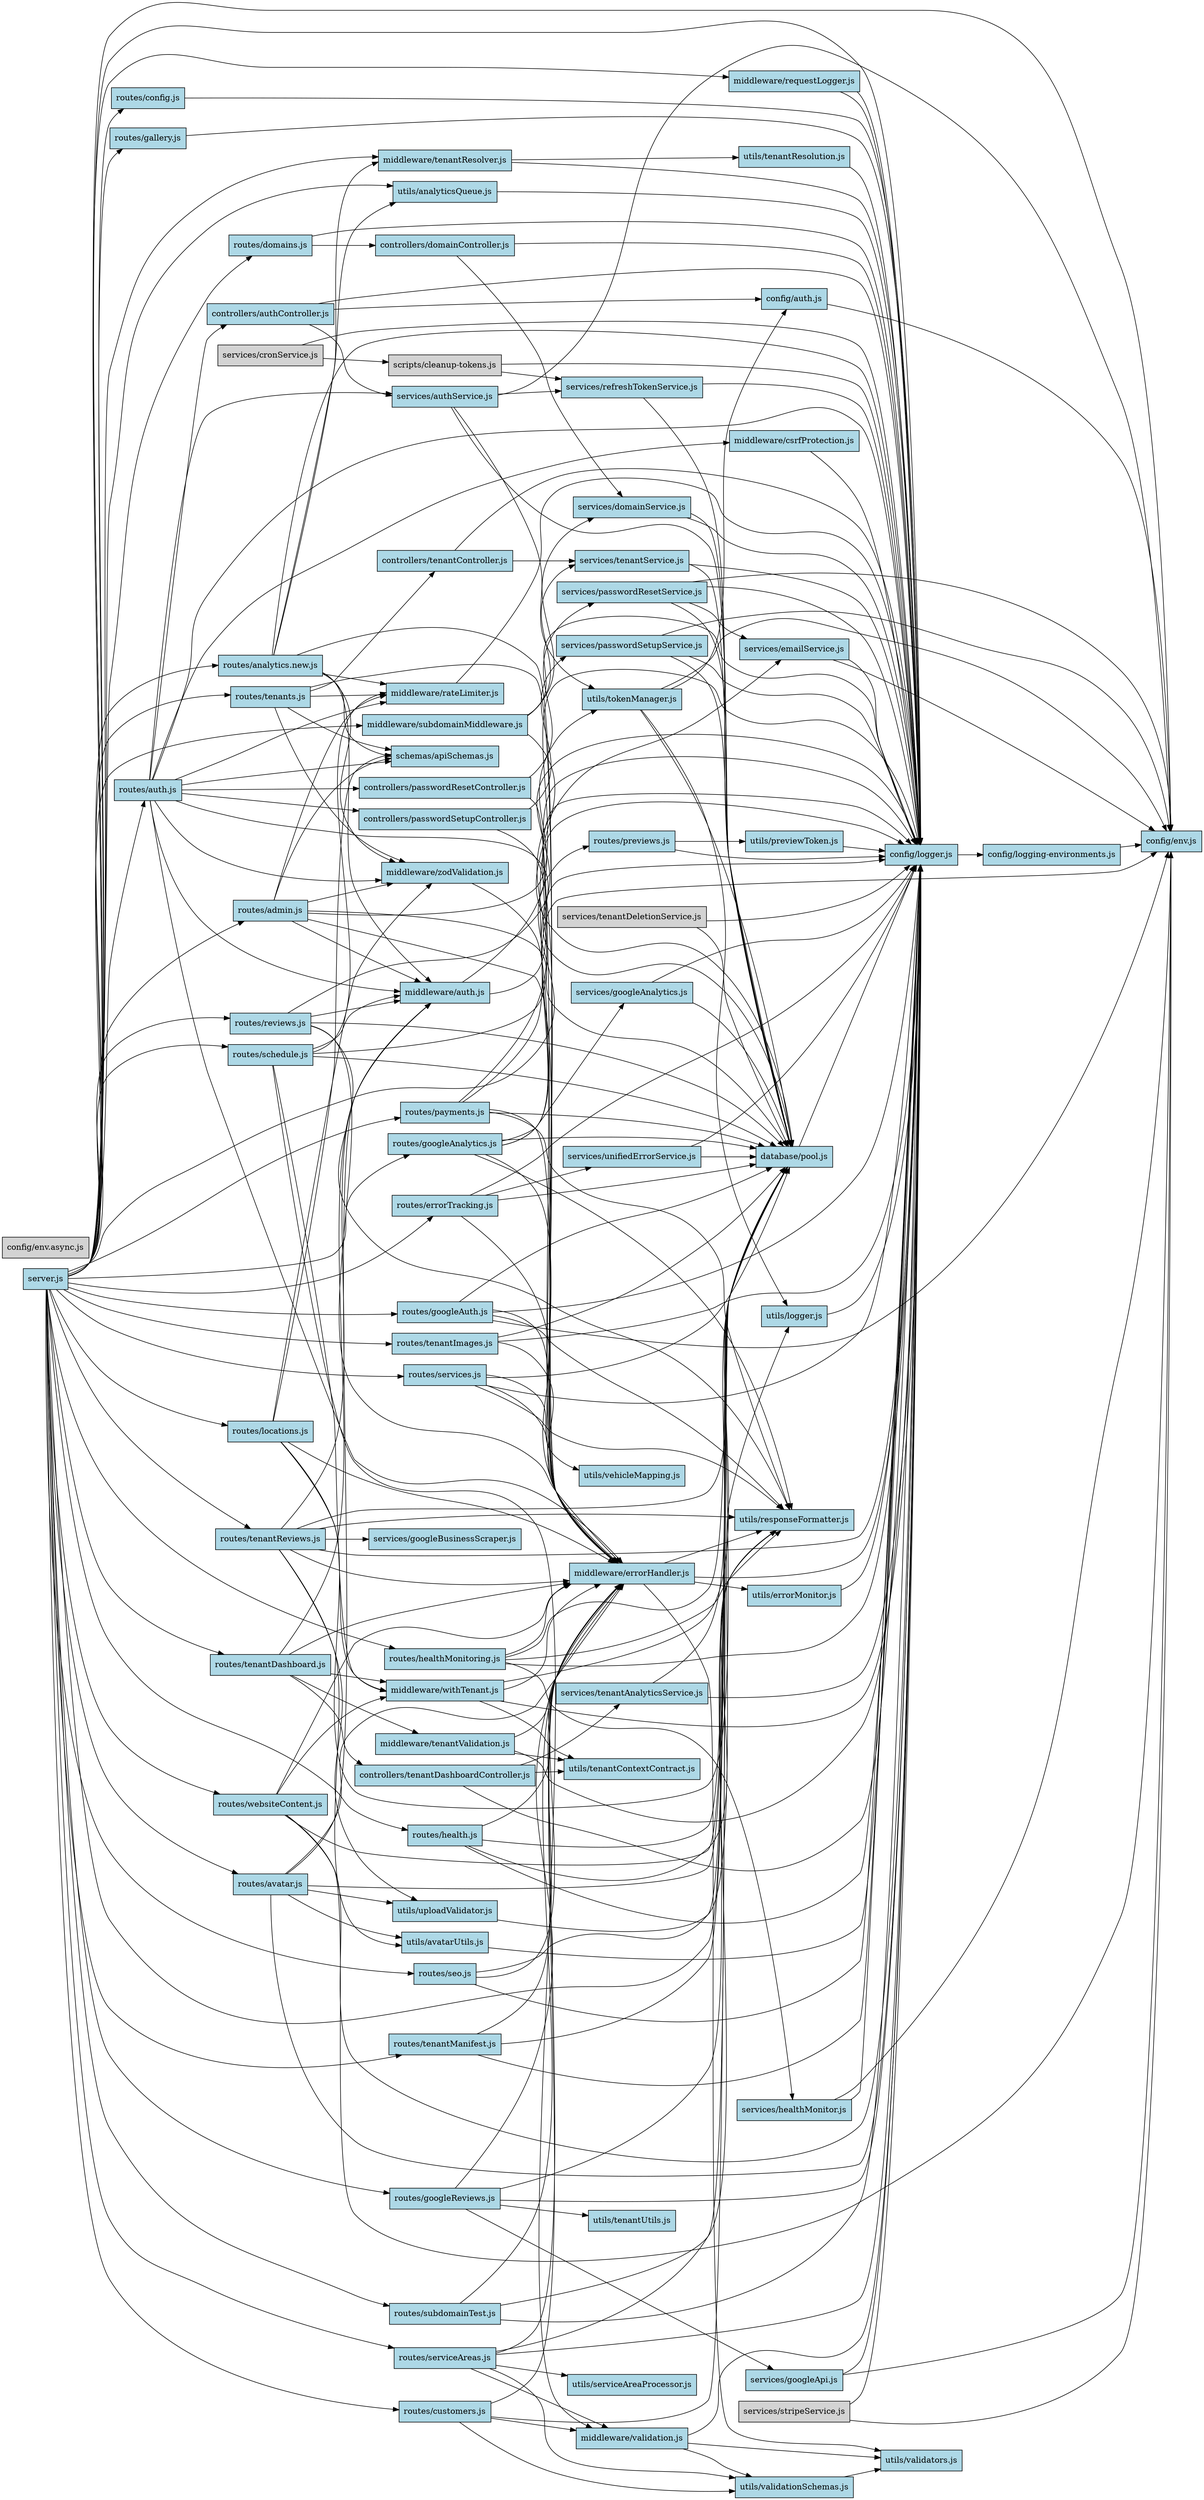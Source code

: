 digraph BackendFlows {
  rankdir=LR;
  node [shape=box];

  config_auth_js [label="config/auth.js", fillcolor="lightblue", style="filled"];
  config_env_async_js [label="config/env.async.js", fillcolor="lightgray", style="filled"];
  config_env_js [label="config/env.js", fillcolor="lightblue", style="filled"];
  config_logger_js [label="config/logger.js", fillcolor="lightblue", style="filled"];
  config_logging_environments_js [label="config/logging-environments.js", fillcolor="lightblue", style="filled"];
  controllers_authController_js [label="controllers/authController.js", fillcolor="lightblue", style="filled"];
  controllers_domainController_js [label="controllers/domainController.js", fillcolor="lightblue", style="filled"];
  controllers_passwordResetController_js [label="controllers/passwordResetController.js", fillcolor="lightblue", style="filled"];
  controllers_passwordSetupController_js [label="controllers/passwordSetupController.js", fillcolor="lightblue", style="filled"];
  controllers_tenantController_js [label="controllers/tenantController.js", fillcolor="lightblue", style="filled"];
  controllers_tenantDashboardController_js [label="controllers/tenantDashboardController.js", fillcolor="lightblue", style="filled"];
  database_pool_js [label="database/pool.js", fillcolor="lightblue", style="filled"];
  middleware_auth_js [label="middleware/auth.js", fillcolor="lightblue", style="filled"];
  middleware_csrfProtection_js [label="middleware/csrfProtection.js", fillcolor="lightblue", style="filled"];
  middleware_errorHandler_js [label="middleware/errorHandler.js", fillcolor="lightblue", style="filled"];
  middleware_rateLimiter_js [label="middleware/rateLimiter.js", fillcolor="lightblue", style="filled"];
  middleware_requestLogger_js [label="middleware/requestLogger.js", fillcolor="lightblue", style="filled"];
  middleware_subdomainMiddleware_js [label="middleware/subdomainMiddleware.js", fillcolor="lightblue", style="filled"];
  middleware_tenantResolver_js [label="middleware/tenantResolver.js", fillcolor="lightblue", style="filled"];
  middleware_tenantValidation_js [label="middleware/tenantValidation.js", fillcolor="lightblue", style="filled"];
  middleware_validation_js [label="middleware/validation.js", fillcolor="lightblue", style="filled"];
  middleware_withTenant_js [label="middleware/withTenant.js", fillcolor="lightblue", style="filled"];
  middleware_zodValidation_js [label="middleware/zodValidation.js", fillcolor="lightblue", style="filled"];
  routes_admin_js [label="routes/admin.js", fillcolor="lightblue", style="filled"];
  routes_analytics_new_js [label="routes/analytics.new.js", fillcolor="lightblue", style="filled"];
  routes_auth_js [label="routes/auth.js", fillcolor="lightblue", style="filled"];
  routes_avatar_js [label="routes/avatar.js", fillcolor="lightblue", style="filled"];
  routes_config_js [label="routes/config.js", fillcolor="lightblue", style="filled"];
  routes_customers_js [label="routes/customers.js", fillcolor="lightblue", style="filled"];
  routes_domains_js [label="routes/domains.js", fillcolor="lightblue", style="filled"];
  routes_errorTracking_js [label="routes/errorTracking.js", fillcolor="lightblue", style="filled"];
  routes_gallery_js [label="routes/gallery.js", fillcolor="lightblue", style="filled"];
  routes_googleAnalytics_js [label="routes/googleAnalytics.js", fillcolor="lightblue", style="filled"];
  routes_googleAuth_js [label="routes/googleAuth.js", fillcolor="lightblue", style="filled"];
  routes_googleReviews_js [label="routes/googleReviews.js", fillcolor="lightblue", style="filled"];
  routes_health_js [label="routes/health.js", fillcolor="lightblue", style="filled"];
  routes_healthMonitoring_js [label="routes/healthMonitoring.js", fillcolor="lightblue", style="filled"];
  routes_locations_js [label="routes/locations.js", fillcolor="lightblue", style="filled"];
  routes_payments_js [label="routes/payments.js", fillcolor="lightblue", style="filled"];
  routes_previews_js [label="routes/previews.js", fillcolor="lightblue", style="filled"];
  routes_reviews_js [label="routes/reviews.js", fillcolor="lightblue", style="filled"];
  routes_schedule_js [label="routes/schedule.js", fillcolor="lightblue", style="filled"];
  routes_seo_js [label="routes/seo.js", fillcolor="lightblue", style="filled"];
  routes_serviceAreas_js [label="routes/serviceAreas.js", fillcolor="lightblue", style="filled"];
  routes_services_js [label="routes/services.js", fillcolor="lightblue", style="filled"];
  routes_subdomainTest_js [label="routes/subdomainTest.js", fillcolor="lightblue", style="filled"];
  routes_tenantDashboard_js [label="routes/tenantDashboard.js", fillcolor="lightblue", style="filled"];
  routes_tenantImages_js [label="routes/tenantImages.js", fillcolor="lightblue", style="filled"];
  routes_tenantManifest_js [label="routes/tenantManifest.js", fillcolor="lightblue", style="filled"];
  routes_tenantReviews_js [label="routes/tenantReviews.js", fillcolor="lightblue", style="filled"];
  routes_tenants_js [label="routes/tenants.js", fillcolor="lightblue", style="filled"];
  routes_websiteContent_js [label="routes/websiteContent.js", fillcolor="lightblue", style="filled"];
  schemas_apiSchemas_js [label="schemas/apiSchemas.js", fillcolor="lightblue", style="filled"];
  scripts_cleanup_tokens_js [label="scripts/cleanup-tokens.js", fillcolor="lightgray", style="filled"];
  server_js [label="server.js", fillcolor="lightblue", style="filled"];
  services_authService_js [label="services/authService.js", fillcolor="lightblue", style="filled"];
  services_cronService_js [label="services/cronService.js", fillcolor="lightgray", style="filled"];
  services_domainService_js [label="services/domainService.js", fillcolor="lightblue", style="filled"];
  services_emailService_js [label="services/emailService.js", fillcolor="lightblue", style="filled"];
  services_googleAnalytics_js [label="services/googleAnalytics.js", fillcolor="lightblue", style="filled"];
  services_googleApi_js [label="services/googleApi.js", fillcolor="lightblue", style="filled"];
  services_googleBusinessScraper_js [label="services/googleBusinessScraper.js", fillcolor="lightblue", style="filled"];
  services_healthMonitor_js [label="services/healthMonitor.js", fillcolor="lightblue", style="filled"];
  services_passwordResetService_js [label="services/passwordResetService.js", fillcolor="lightblue", style="filled"];
  services_passwordSetupService_js [label="services/passwordSetupService.js", fillcolor="lightblue", style="filled"];
  services_refreshTokenService_js [label="services/refreshTokenService.js", fillcolor="lightblue", style="filled"];
  services_stripeService_js [label="services/stripeService.js", fillcolor="lightgray", style="filled"];
  services_tenantAnalyticsService_js [label="services/tenantAnalyticsService.js", fillcolor="lightblue", style="filled"];
  services_tenantDeletionService_js [label="services/tenantDeletionService.js", fillcolor="lightgray", style="filled"];
  services_tenantService_js [label="services/tenantService.js", fillcolor="lightblue", style="filled"];
  services_unifiedErrorService_js [label="services/unifiedErrorService.js", fillcolor="lightblue", style="filled"];
  utils_analyticsQueue_js [label="utils/analyticsQueue.js", fillcolor="lightblue", style="filled"];
  utils_avatarUtils_js [label="utils/avatarUtils.js", fillcolor="lightblue", style="filled"];
  utils_errorMonitor_js [label="utils/errorMonitor.js", fillcolor="lightblue", style="filled"];
  utils_logger_js [label="utils/logger.js", fillcolor="lightblue", style="filled"];
  utils_previewToken_js [label="utils/previewToken.js", fillcolor="lightblue", style="filled"];
  utils_responseFormatter_js [label="utils/responseFormatter.js", fillcolor="lightblue", style="filled"];
  utils_serviceAreaProcessor_js [label="utils/serviceAreaProcessor.js", fillcolor="lightblue", style="filled"];
  utils_tenantContextContract_js [label="utils/tenantContextContract.js", fillcolor="lightblue", style="filled"];
  utils_tenantResolution_js [label="utils/tenantResolution.js", fillcolor="lightblue", style="filled"];
  utils_tenantUtils_js [label="utils/tenantUtils.js", fillcolor="lightblue", style="filled"];
  utils_tokenManager_js [label="utils/tokenManager.js", fillcolor="lightblue", style="filled"];
  utils_uploadValidator_js [label="utils/uploadValidator.js", fillcolor="lightblue", style="filled"];
  utils_validationSchemas_js [label="utils/validationSchemas.js", fillcolor="lightblue", style="filled"];
  utils_validators_js [label="utils/validators.js", fillcolor="lightblue", style="filled"];
  utils_vehicleMapping_js [label="utils/vehicleMapping.js", fillcolor="lightblue", style="filled"];

  config_auth_js -> config_env_js;
  config_logger_js -> config_logging_environments_js;
  config_logging_environments_js -> config_env_js;
  controllers_authController_js -> services_authService_js;
  controllers_authController_js -> config_auth_js;
  controllers_authController_js -> config_logger_js;
  controllers_domainController_js -> services_domainService_js;
  controllers_domainController_js -> config_logger_js;
  controllers_passwordResetController_js -> services_passwordResetService_js;
  controllers_passwordResetController_js -> middleware_errorHandler_js;
  controllers_passwordSetupController_js -> services_passwordSetupService_js;
  controllers_passwordSetupController_js -> middleware_errorHandler_js;
  controllers_tenantController_js -> services_tenantService_js;
  controllers_tenantController_js -> config_logger_js;
  controllers_tenantDashboardController_js -> services_tenantAnalyticsService_js;
  controllers_tenantDashboardController_js -> utils_tenantContextContract_js;
  controllers_tenantDashboardController_js -> config_logger_js;
  database_pool_js -> config_logger_js;
  middleware_auth_js -> utils_tokenManager_js;
  middleware_auth_js -> config_logger_js;
  middleware_csrfProtection_js -> config_logger_js;
  middleware_errorHandler_js -> config_logger_js;
  middleware_errorHandler_js -> utils_validators_js;
  middleware_errorHandler_js -> utils_errorMonitor_js;
  middleware_errorHandler_js -> utils_responseFormatter_js;
  middleware_rateLimiter_js -> config_logger_js;
  middleware_requestLogger_js -> config_logger_js;
  middleware_requestLogger_js -> config_logger_js;
  middleware_subdomainMiddleware_js -> services_tenantService_js;
  middleware_subdomainMiddleware_js -> services_domainService_js;
  middleware_subdomainMiddleware_js -> database_pool_js;
  middleware_subdomainMiddleware_js -> config_logger_js;
  middleware_tenantResolver_js -> config_logger_js;
  middleware_tenantResolver_js -> utils_tenantResolution_js;
  middleware_tenantValidation_js -> utils_tenantContextContract_js;
  middleware_tenantValidation_js -> middleware_errorHandler_js;
  middleware_tenantValidation_js -> config_logger_js;
  middleware_validation_js -> utils_validators_js;
  middleware_validation_js -> config_logger_js;
  middleware_validation_js -> utils_validationSchemas_js;
  middleware_withTenant_js -> database_pool_js;
  middleware_withTenant_js -> middleware_errorHandler_js;
  middleware_withTenant_js -> config_logger_js;
  middleware_withTenant_js -> utils_tenantContextContract_js;
  middleware_zodValidation_js -> middleware_errorHandler_js;
  routes_admin_js -> database_pool_js;
  routes_admin_js -> middleware_auth_js;
  routes_admin_js -> middleware_zodValidation_js;
  routes_admin_js -> schemas_apiSchemas_js;
  routes_admin_js -> middleware_errorHandler_js;
  routes_admin_js -> config_logger_js;
  routes_admin_js -> middleware_rateLimiter_js;
  routes_analytics_new_js -> middleware_errorHandler_js;
  routes_analytics_new_js -> middleware_auth_js;
  routes_analytics_new_js -> config_logger_js;
  routes_analytics_new_js -> middleware_zodValidation_js;
  routes_analytics_new_js -> schemas_apiSchemas_js;
  routes_analytics_new_js -> middleware_rateLimiter_js;
  routes_analytics_new_js -> middleware_tenantResolver_js;
  routes_analytics_new_js -> utils_analyticsQueue_js;
  routes_auth_js -> middleware_auth_js;
  routes_auth_js -> middleware_zodValidation_js;
  routes_auth_js -> schemas_apiSchemas_js;
  routes_auth_js -> middleware_errorHandler_js;
  routes_auth_js -> middleware_rateLimiter_js;
  routes_auth_js -> middleware_csrfProtection_js;
  routes_auth_js -> controllers_authController_js;
  routes_auth_js -> controllers_passwordResetController_js;
  routes_auth_js -> controllers_passwordSetupController_js;
  routes_auth_js -> database_pool_js;
  routes_auth_js -> services_authService_js;
  routes_auth_js -> config_logger_js;
  routes_avatar_js -> middleware_auth_js;
  routes_avatar_js -> utils_avatarUtils_js;
  routes_avatar_js -> middleware_errorHandler_js;
  routes_avatar_js -> utils_uploadValidator_js;
  routes_avatar_js -> config_logger_js;
  routes_avatar_js -> database_pool_js;
  routes_config_js -> config_logger_js;
  routes_customers_js -> database_pool_js;
  routes_customers_js -> middleware_validation_js;
  routes_customers_js -> utils_validationSchemas_js;
  routes_customers_js -> middleware_errorHandler_js;
  routes_domains_js -> controllers_domainController_js;
  routes_domains_js -> config_logger_js;
  routes_errorTracking_js -> services_unifiedErrorService_js;
  routes_errorTracking_js -> middleware_errorHandler_js;
  routes_errorTracking_js -> config_logger_js;
  routes_errorTracking_js -> database_pool_js;
  routes_gallery_js -> config_logger_js;
  routes_googleAnalytics_js -> middleware_errorHandler_js;
  routes_googleAnalytics_js -> config_logger_js;
  routes_googleAnalytics_js -> database_pool_js;
  routes_googleAnalytics_js -> config_env_js;
  routes_googleAnalytics_js -> services_googleAnalytics_js;
  routes_googleAnalytics_js -> utils_responseFormatter_js;
  routes_googleAuth_js -> database_pool_js;
  routes_googleAuth_js -> config_env_js;
  routes_googleAuth_js -> middleware_errorHandler_js;
  routes_googleAuth_js -> config_logger_js;
  routes_googleAuth_js -> utils_responseFormatter_js;
  routes_googleReviews_js -> services_googleApi_js;
  routes_googleReviews_js -> utils_tenantUtils_js;
  routes_googleReviews_js -> config_logger_js;
  routes_googleReviews_js -> middleware_errorHandler_js;
  routes_googleReviews_js -> utils_responseFormatter_js;
  routes_health_js -> middleware_errorHandler_js;
  routes_health_js -> database_pool_js;
  routes_health_js -> config_logger_js;
  routes_health_js -> utils_responseFormatter_js;
  routes_healthMonitoring_js -> database_pool_js;
  routes_healthMonitoring_js -> middleware_errorHandler_js;
  routes_healthMonitoring_js -> config_logger_js;
  routes_healthMonitoring_js -> services_healthMonitor_js;
  routes_healthMonitoring_js -> utils_responseFormatter_js;
  routes_locations_js -> database_pool_js;
  routes_locations_js -> middleware_withTenant_js;
  routes_locations_js -> middleware_zodValidation_js;
  routes_locations_js -> schemas_apiSchemas_js;
  routes_locations_js -> middleware_errorHandler_js;
  routes_payments_js -> database_pool_js;
  routes_payments_js -> services_emailService_js;
  routes_payments_js -> config_logger_js;
  routes_payments_js -> utils_responseFormatter_js;
  routes_payments_js -> middleware_errorHandler_js;
  routes_previews_js -> utils_previewToken_js;
  routes_previews_js -> config_logger_js;
  routes_reviews_js -> database_pool_js;
  routes_reviews_js -> middleware_auth_js;
  routes_reviews_js -> config_logger_js;
  routes_reviews_js -> middleware_errorHandler_js;
  routes_reviews_js -> utils_responseFormatter_js;
  routes_schedule_js -> database_pool_js;
  routes_schedule_js -> config_logger_js;
  routes_schedule_js -> middleware_auth_js;
  routes_schedule_js -> middleware_withTenant_js;
  routes_schedule_js -> middleware_validation_js;
  routes_schedule_js -> middleware_rateLimiter_js;
  routes_seo_js -> config_logger_js;
  routes_seo_js -> middleware_errorHandler_js;
  routes_seo_js -> database_pool_js;
  routes_serviceAreas_js -> config_logger_js;
  routes_serviceAreas_js -> middleware_errorHandler_js;
  routes_serviceAreas_js -> utils_serviceAreaProcessor_js;
  routes_serviceAreas_js -> database_pool_js;
  routes_serviceAreas_js -> utils_validationSchemas_js;
  routes_serviceAreas_js -> middleware_validation_js;
  routes_services_js -> database_pool_js;
  routes_services_js -> config_logger_js;
  routes_services_js -> middleware_errorHandler_js;
  routes_services_js -> utils_vehicleMapping_js;
  routes_services_js -> utils_responseFormatter_js;
  routes_subdomainTest_js -> config_logger_js;
  routes_subdomainTest_js -> middleware_errorHandler_js;
  routes_subdomainTest_js -> utils_responseFormatter_js;
  routes_tenantDashboard_js -> middleware_auth_js;
  routes_tenantDashboard_js -> middleware_withTenant_js;
  routes_tenantDashboard_js -> middleware_tenantValidation_js;
  routes_tenantDashboard_js -> controllers_tenantDashboardController_js;
  routes_tenantDashboard_js -> middleware_errorHandler_js;
  routes_tenantImages_js -> middleware_errorHandler_js;
  routes_tenantImages_js -> database_pool_js;
  routes_tenantImages_js -> config_logger_js;
  routes_tenantManifest_js -> config_logger_js;
  routes_tenantManifest_js -> database_pool_js;
  routes_tenantManifest_js -> middleware_errorHandler_js;
  routes_tenantReviews_js -> services_googleBusinessScraper_js;
  routes_tenantReviews_js -> config_logger_js;
  routes_tenantReviews_js -> middleware_auth_js;
  routes_tenantReviews_js -> utils_avatarUtils_js;
  routes_tenantReviews_js -> database_pool_js;
  routes_tenantReviews_js -> middleware_errorHandler_js;
  routes_tenantReviews_js -> utils_uploadValidator_js;
  routes_tenantReviews_js -> utils_responseFormatter_js;
  routes_tenants_js -> middleware_errorHandler_js;
  routes_tenants_js -> middleware_zodValidation_js;
  routes_tenants_js -> schemas_apiSchemas_js;
  routes_tenants_js -> middleware_rateLimiter_js;
  routes_tenants_js -> controllers_tenantController_js;
  routes_websiteContent_js -> database_pool_js;
  routes_websiteContent_js -> middleware_withTenant_js;
  routes_websiteContent_js -> config_env_js;
  routes_websiteContent_js -> middleware_errorHandler_js;
  routes_websiteContent_js -> config_logger_js;
  scripts_cleanup_tokens_js -> services_refreshTokenService_js;
  scripts_cleanup_tokens_js -> config_logger_js;
  server_js -> config_logger_js;
  server_js -> config_env_js;
  server_js -> middleware_requestLogger_js;
  server_js -> middleware_tenantResolver_js;
  server_js -> middleware_subdomainMiddleware_js;
  server_js -> routes_payments_js;
  server_js -> routes_health_js;
  server_js -> routes_auth_js;
  server_js -> routes_tenants_js;
  server_js -> routes_admin_js;
  server_js -> routes_subdomainTest_js;
  server_js -> routes_locations_js;
  server_js -> routes_websiteContent_js;
  server_js -> routes_googleReviews_js;
  server_js -> routes_config_js;
  server_js -> routes_googleAuth_js;
  server_js -> routes_googleAnalytics_js;
  server_js -> routes_healthMonitoring_js;
  server_js -> routes_reviews_js;
  server_js -> routes_domains_js;
  server_js -> routes_tenantDashboard_js;
  server_js -> routes_previews_js;
  server_js -> routes_analytics_new_js;
  server_js -> utils_analyticsQueue_js;
  server_js -> database_pool_js;
  server_js -> routes_seo_js;
  server_js -> routes_avatar_js;
  server_js -> routes_services_js;
  server_js -> routes_serviceAreas_js;
  server_js -> routes_customers_js;
  server_js -> routes_schedule_js;
  server_js -> routes_tenantImages_js;
  server_js -> routes_tenantManifest_js;
  server_js -> routes_tenantReviews_js;
  server_js -> routes_gallery_js;
  server_js -> routes_errorTracking_js;
  services_authService_js -> database_pool_js;
  services_authService_js -> utils_tokenManager_js;
  services_authService_js -> services_refreshTokenService_js;
  services_authService_js -> config_env_js;
  services_cronService_js -> scripts_cleanup_tokens_js;
  services_cronService_js -> config_logger_js;
  services_domainService_js -> database_pool_js;
  services_domainService_js -> config_logger_js;
  services_emailService_js -> config_env_js;
  services_emailService_js -> config_logger_js;
  services_googleAnalytics_js -> database_pool_js;
  services_googleAnalytics_js -> config_logger_js;
  services_googleApi_js -> config_env_js;
  services_googleApi_js -> config_logger_js;
  services_healthMonitor_js -> config_logger_js;
  services_healthMonitor_js -> config_env_js;
  services_passwordResetService_js -> database_pool_js;
  services_passwordResetService_js -> config_env_js;
  services_passwordResetService_js -> services_emailService_js;
  services_passwordResetService_js -> config_logger_js;
  services_passwordSetupService_js -> database_pool_js;
  services_passwordSetupService_js -> config_env_js;
  services_passwordSetupService_js -> config_logger_js;
  services_refreshTokenService_js -> database_pool_js;
  services_refreshTokenService_js -> config_logger_js;
  services_stripeService_js -> config_logger_js;
  services_stripeService_js -> config_env_js;
  services_tenantAnalyticsService_js -> database_pool_js;
  services_tenantAnalyticsService_js -> config_logger_js;
  services_tenantDeletionService_js -> database_pool_js;
  services_tenantDeletionService_js -> config_logger_js;
  services_tenantService_js -> database_pool_js;
  services_tenantService_js -> config_logger_js;
  services_unifiedErrorService_js -> config_logger_js;
  services_unifiedErrorService_js -> database_pool_js;
  utils_analyticsQueue_js -> config_logger_js;
  utils_avatarUtils_js -> config_logger_js;
  utils_errorMonitor_js -> config_logger_js;
  utils_logger_js -> config_logger_js;
  utils_previewToken_js -> config_logger_js;
  utils_tenantResolution_js -> config_logger_js;
  utils_tokenManager_js -> utils_logger_js;
  utils_tokenManager_js -> config_env_js;
  utils_tokenManager_js -> database_pool_js;
  utils_tokenManager_js -> config_auth_js;
  utils_uploadValidator_js -> utils_logger_js;
  utils_validationSchemas_js -> utils_validators_js;
}